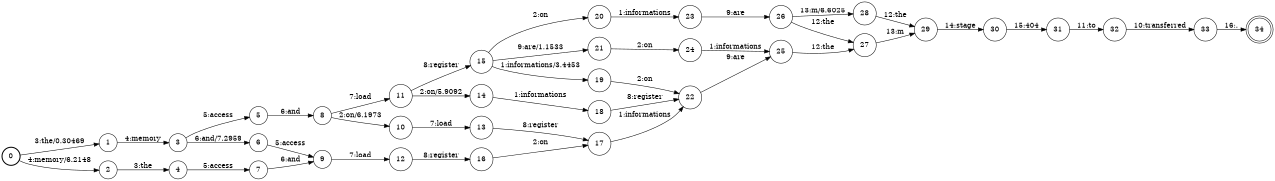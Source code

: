 digraph FST {
rankdir = LR;
size = "8.5,11";
label = "";
center = 1;
orientation = Portrait;
ranksep = "0.4";
nodesep = "0.25";
0 [label = "0", shape = circle, style = bold, fontsize = 14]
	0 -> 1 [label = "3:the/0.30469", fontsize = 14];
	0 -> 2 [label = "4:memory/6.2148", fontsize = 14];
1 [label = "1", shape = circle, style = solid, fontsize = 14]
	1 -> 3 [label = "4:memory", fontsize = 14];
2 [label = "2", shape = circle, style = solid, fontsize = 14]
	2 -> 4 [label = "3:the", fontsize = 14];
3 [label = "3", shape = circle, style = solid, fontsize = 14]
	3 -> 5 [label = "5:access", fontsize = 14];
	3 -> 6 [label = "6:and/7.2959", fontsize = 14];
4 [label = "4", shape = circle, style = solid, fontsize = 14]
	4 -> 7 [label = "5:access", fontsize = 14];
5 [label = "5", shape = circle, style = solid, fontsize = 14]
	5 -> 8 [label = "6:and", fontsize = 14];
6 [label = "6", shape = circle, style = solid, fontsize = 14]
	6 -> 9 [label = "5:access", fontsize = 14];
7 [label = "7", shape = circle, style = solid, fontsize = 14]
	7 -> 9 [label = "6:and", fontsize = 14];
8 [label = "8", shape = circle, style = solid, fontsize = 14]
	8 -> 10 [label = "2:on/6.1973", fontsize = 14];
	8 -> 11 [label = "7:load", fontsize = 14];
9 [label = "9", shape = circle, style = solid, fontsize = 14]
	9 -> 12 [label = "7:load", fontsize = 14];
10 [label = "10", shape = circle, style = solid, fontsize = 14]
	10 -> 13 [label = "7:load", fontsize = 14];
11 [label = "11", shape = circle, style = solid, fontsize = 14]
	11 -> 14 [label = "2:on/5.9092", fontsize = 14];
	11 -> 15 [label = "8:register", fontsize = 14];
12 [label = "12", shape = circle, style = solid, fontsize = 14]
	12 -> 16 [label = "8:register", fontsize = 14];
13 [label = "13", shape = circle, style = solid, fontsize = 14]
	13 -> 17 [label = "8:register", fontsize = 14];
14 [label = "14", shape = circle, style = solid, fontsize = 14]
	14 -> 18 [label = "1:informations", fontsize = 14];
15 [label = "15", shape = circle, style = solid, fontsize = 14]
	15 -> 19 [label = "1:informations/3.4453", fontsize = 14];
	15 -> 20 [label = "2:on", fontsize = 14];
	15 -> 21 [label = "9:are/1.1533", fontsize = 14];
16 [label = "16", shape = circle, style = solid, fontsize = 14]
	16 -> 17 [label = "2:on", fontsize = 14];
17 [label = "17", shape = circle, style = solid, fontsize = 14]
	17 -> 22 [label = "1:informations", fontsize = 14];
18 [label = "18", shape = circle, style = solid, fontsize = 14]
	18 -> 22 [label = "8:register", fontsize = 14];
19 [label = "19", shape = circle, style = solid, fontsize = 14]
	19 -> 22 [label = "2:on", fontsize = 14];
20 [label = "20", shape = circle, style = solid, fontsize = 14]
	20 -> 23 [label = "1:informations", fontsize = 14];
21 [label = "21", shape = circle, style = solid, fontsize = 14]
	21 -> 24 [label = "2:on", fontsize = 14];
22 [label = "22", shape = circle, style = solid, fontsize = 14]
	22 -> 25 [label = "9:are", fontsize = 14];
23 [label = "23", shape = circle, style = solid, fontsize = 14]
	23 -> 26 [label = "9:are", fontsize = 14];
24 [label = "24", shape = circle, style = solid, fontsize = 14]
	24 -> 25 [label = "1:informations", fontsize = 14];
25 [label = "25", shape = circle, style = solid, fontsize = 14]
	25 -> 27 [label = "12:the", fontsize = 14];
26 [label = "26", shape = circle, style = solid, fontsize = 14]
	26 -> 27 [label = "12:the", fontsize = 14];
	26 -> 28 [label = "13:m/6.6025", fontsize = 14];
27 [label = "27", shape = circle, style = solid, fontsize = 14]
	27 -> 29 [label = "13:m", fontsize = 14];
28 [label = "28", shape = circle, style = solid, fontsize = 14]
	28 -> 29 [label = "12:the", fontsize = 14];
29 [label = "29", shape = circle, style = solid, fontsize = 14]
	29 -> 30 [label = "14:stage", fontsize = 14];
30 [label = "30", shape = circle, style = solid, fontsize = 14]
	30 -> 31 [label = "15:404", fontsize = 14];
31 [label = "31", shape = circle, style = solid, fontsize = 14]
	31 -> 32 [label = "11:to", fontsize = 14];
32 [label = "32", shape = circle, style = solid, fontsize = 14]
	32 -> 33 [label = "10:transferred", fontsize = 14];
33 [label = "33", shape = circle, style = solid, fontsize = 14]
	33 -> 34 [label = "16:.", fontsize = 14];
34 [label = "34", shape = doublecircle, style = solid, fontsize = 14]
}
